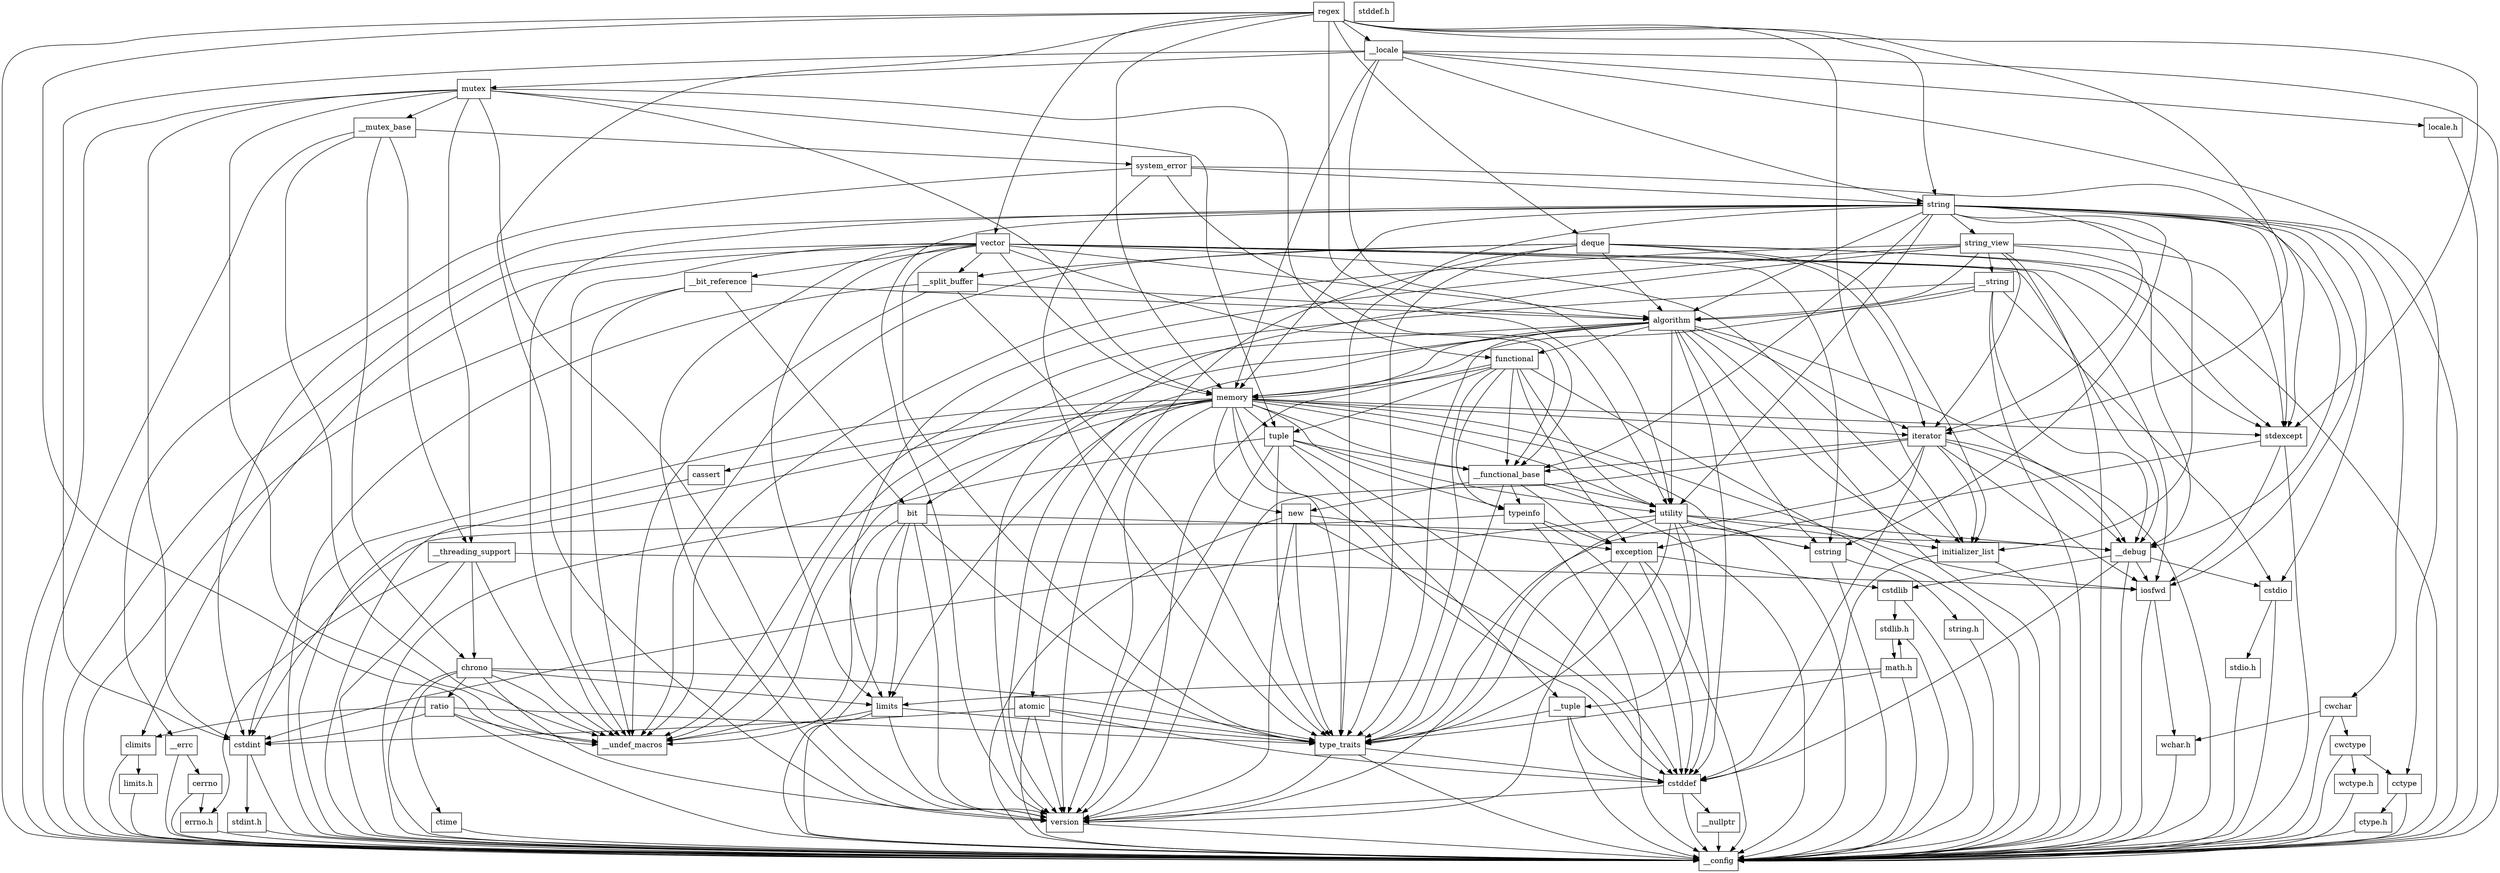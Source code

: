digraph "dependencies" {
  header_1 [ shape="box", label="regex"];
  header_2 [ shape="box", label="__config"];
  header_11 [ shape="box", label="stdexcept"];
  header_12 [ shape="box", label="exception"];
  header_13 [ shape="box", label="cstddef"];
  header_14 [ shape="box", label="version"];
  header_17 [ shape="box", label="__nullptr"];
  header_18 [ shape="box", label="cstdlib"];
  header_19 [ shape="box", label="stdlib.h"];
  header_22 [ shape="box", label="stddef.h"];
  header_53 [ shape="box", label="math.h"];
  header_65 [ shape="box", label="type_traits"];
  header_66 [ shape="box", label="limits"];
  header_67 [ shape="box", label="__undef_macros"];
  header_68 [ shape="box", label="iosfwd"];
  header_69 [ shape="box", label="wchar.h"];
  header_78 [ shape="box", label="__locale"];
  header_79 [ shape="box", label="string"];
  header_80 [ shape="box", label="string_view"];
  header_81 [ shape="box", label="__string"];
  header_82 [ shape="box", label="algorithm"];
  header_83 [ shape="box", label="initializer_list"];
  header_84 [ shape="box", label="cstring"];
  header_85 [ shape="box", label="string.h"];
  header_88 [ shape="box", label="utility"];
  header_89 [ shape="box", label="__tuple"];
  header_90 [ shape="box", label="cstdint"];
  header_91 [ shape="box", label="stdint.h"];
  header_95 [ shape="box", label="__debug"];
  header_96 [ shape="box", label="cstdio"];
  header_97 [ shape="box", label="stdio.h"];
  header_106 [ shape="box", label="memory"];
  header_107 [ shape="box", label="typeinfo"];
  header_108 [ shape="box", label="new"];
  header_109 [ shape="box", label="iterator"];
  header_110 [ shape="box", label="__functional_base"];
  header_111 [ shape="box", label="tuple"];
  header_112 [ shape="box", label="cassert"];
  header_114 [ shape="box", label="atomic"];
  header_115 [ shape="box", label="functional"];
  header_116 [ shape="box", label="bit"];
  header_117 [ shape="box", label="cwchar"];
  header_118 [ shape="box", label="cwctype"];
  header_119 [ shape="box", label="cctype"];
  header_120 [ shape="box", label="ctype.h"];
  header_122 [ shape="box", label="wctype.h"];
  header_125 [ shape="box", label="mutex"];
  header_126 [ shape="box", label="__mutex_base"];
  header_127 [ shape="box", label="chrono"];
  header_128 [ shape="box", label="ctime"];
  header_134 [ shape="box", label="ratio"];
  header_135 [ shape="box", label="climits"];
  header_136 [ shape="box", label="limits.h"];
  header_145 [ shape="box", label="system_error"];
  header_146 [ shape="box", label="__errc"];
  header_147 [ shape="box", label="cerrno"];
  header_148 [ shape="box", label="errno.h"];
  header_156 [ shape="box", label="__threading_support"];
  header_162 [ shape="box", label="locale.h"];
  header_165 [ shape="box", label="vector"];
  header_166 [ shape="box", label="__bit_reference"];
  header_167 [ shape="box", label="__split_buffer"];
  header_168 [ shape="box", label="deque"];
  header_14 -> header_2;
  header_85 -> header_2;
  header_117 -> header_2;
  header_117 -> header_118;
  header_117 -> header_69;
  header_108 -> header_2;
  header_108 -> header_12;
  header_108 -> header_65;
  header_108 -> header_13;
  header_108 -> header_14;
  header_84 -> header_2;
  header_84 -> header_85;
  header_109 -> header_2;
  header_109 -> header_68;
  header_109 -> header_110;
  header_109 -> header_65;
  header_109 -> header_13;
  header_109 -> header_83;
  header_109 -> header_14;
  header_109 -> header_95;
  header_89 -> header_2;
  header_89 -> header_13;
  header_89 -> header_65;
  header_53 -> header_2;
  header_53 -> header_19;
  header_53 -> header_65;
  header_53 -> header_66;
  header_68 -> header_2;
  header_68 -> header_69;
  header_116 -> header_2;
  header_116 -> header_66;
  header_116 -> header_65;
  header_116 -> header_14;
  header_116 -> header_95;
  header_116 -> header_67;
  header_69 -> header_2;
  header_166 -> header_2;
  header_166 -> header_116;
  header_166 -> header_82;
  header_166 -> header_67;
  header_11 -> header_2;
  header_11 -> header_12;
  header_11 -> header_68;
  header_146 -> header_2;
  header_146 -> header_147;
  header_162 -> header_2;
  header_79 -> header_2;
  header_79 -> header_80;
  header_79 -> header_68;
  header_79 -> header_84;
  header_79 -> header_96;
  header_79 -> header_117;
  header_79 -> header_82;
  header_79 -> header_109;
  header_79 -> header_88;
  header_79 -> header_106;
  header_79 -> header_11;
  header_79 -> header_65;
  header_79 -> header_83;
  header_79 -> header_110;
  header_79 -> header_14;
  header_79 -> header_90;
  header_79 -> header_95;
  header_79 -> header_67;
  header_125 -> header_2;
  header_125 -> header_126;
  header_125 -> header_90;
  header_125 -> header_115;
  header_125 -> header_106;
  header_125 -> header_111;
  header_125 -> header_14;
  header_125 -> header_156;
  header_125 -> header_67;
  header_80 -> header_2;
  header_80 -> header_81;
  header_80 -> header_82;
  header_80 -> header_109;
  header_80 -> header_66;
  header_80 -> header_11;
  header_80 -> header_14;
  header_80 -> header_95;
  header_80 -> header_67;
  header_107 -> header_2;
  header_107 -> header_12;
  header_107 -> header_13;
  header_107 -> header_90;
  header_148 -> header_2;
  header_127 -> header_2;
  header_127 -> header_128;
  header_127 -> header_65;
  header_127 -> header_134;
  header_127 -> header_66;
  header_127 -> header_14;
  header_127 -> header_67;
  header_18 -> header_2;
  header_18 -> header_19;
  header_126 -> header_2;
  header_126 -> header_127;
  header_126 -> header_145;
  header_126 -> header_156;
  header_126 -> header_67;
  header_1 -> header_2;
  header_1 -> header_11;
  header_1 -> header_78;
  header_1 -> header_83;
  header_1 -> header_88;
  header_1 -> header_109;
  header_1 -> header_79;
  header_1 -> header_106;
  header_1 -> header_165;
  header_1 -> header_168;
  header_1 -> header_14;
  header_1 -> header_67;
  header_128 -> header_2;
  header_111 -> header_2;
  header_111 -> header_89;
  header_111 -> header_13;
  header_111 -> header_65;
  header_111 -> header_110;
  header_111 -> header_88;
  header_111 -> header_14;
  header_167 -> header_2;
  header_167 -> header_65;
  header_167 -> header_82;
  header_167 -> header_67;
  header_82 -> header_2;
  header_82 -> header_83;
  header_82 -> header_65;
  header_82 -> header_84;
  header_82 -> header_88;
  header_82 -> header_106;
  header_82 -> header_115;
  header_82 -> header_109;
  header_82 -> header_13;
  header_82 -> header_116;
  header_82 -> header_14;
  header_82 -> header_95;
  header_82 -> header_67;
  header_114 -> header_2;
  header_114 -> header_13;
  header_114 -> header_90;
  header_114 -> header_65;
  header_114 -> header_14;
  header_81 -> header_2;
  header_81 -> header_82;
  header_81 -> header_96;
  header_81 -> header_106;
  header_81 -> header_95;
  header_81 -> header_67;
  header_106 -> header_2;
  header_106 -> header_65;
  header_106 -> header_107;
  header_106 -> header_13;
  header_106 -> header_90;
  header_106 -> header_108;
  header_106 -> header_88;
  header_106 -> header_66;
  header_106 -> header_109;
  header_106 -> header_110;
  header_106 -> header_68;
  header_106 -> header_111;
  header_106 -> header_11;
  header_106 -> header_84;
  header_106 -> header_112;
  header_106 -> header_114;
  header_106 -> header_14;
  header_106 -> header_67;
  header_19 -> header_2;
  header_19 -> header_53;
  header_83 -> header_2;
  header_83 -> header_13;
  header_13 -> header_2;
  header_13 -> header_14;
  header_13 -> header_17;
  header_112 -> header_2;
  header_78 -> header_2;
  header_78 -> header_79;
  header_78 -> header_106;
  header_78 -> header_88;
  header_78 -> header_125;
  header_78 -> header_90;
  header_78 -> header_119;
  header_78 -> header_162;
  header_156 -> header_2;
  header_156 -> header_127;
  header_156 -> header_68;
  header_156 -> header_148;
  header_156 -> header_67;
  header_119 -> header_2;
  header_119 -> header_120;
  header_66 -> header_2;
  header_66 -> header_65;
  header_66 -> header_67;
  header_66 -> header_14;
  header_168 -> header_2;
  header_168 -> header_167;
  header_168 -> header_65;
  header_168 -> header_83;
  header_168 -> header_109;
  header_168 -> header_82;
  header_168 -> header_11;
  header_168 -> header_14;
  header_168 -> header_67;
  header_115 -> header_2;
  header_115 -> header_65;
  header_115 -> header_107;
  header_115 -> header_12;
  header_115 -> header_106;
  header_115 -> header_111;
  header_115 -> header_88;
  header_115 -> header_14;
  header_115 -> header_110;
  header_95 -> header_2;
  header_95 -> header_68;
  header_95 -> header_18;
  header_95 -> header_96;
  header_95 -> header_13;
  header_12 -> header_2;
  header_12 -> header_13;
  header_12 -> header_18;
  header_12 -> header_65;
  header_12 -> header_14;
  header_17 -> header_2;
  header_88 -> header_2;
  header_88 -> header_89;
  header_88 -> header_65;
  header_88 -> header_83;
  header_88 -> header_13;
  header_88 -> header_84;
  header_88 -> header_90;
  header_88 -> header_14;
  header_88 -> header_95;
  header_120 -> header_2;
  header_96 -> header_2;
  header_96 -> header_97;
  header_134 -> header_2;
  header_134 -> header_90;
  header_134 -> header_135;
  header_134 -> header_65;
  header_134 -> header_67;
  header_97 -> header_2;
  header_118 -> header_2;
  header_118 -> header_119;
  header_118 -> header_122;
  header_122 -> header_2;
  header_65 -> header_2;
  header_65 -> header_13;
  header_65 -> header_14;
  header_90 -> header_2;
  header_90 -> header_91;
  header_165 -> header_2;
  header_165 -> header_68;
  header_165 -> header_166;
  header_165 -> header_65;
  header_165 -> header_135;
  header_165 -> header_66;
  header_165 -> header_83;
  header_165 -> header_106;
  header_165 -> header_11;
  header_165 -> header_82;
  header_165 -> header_84;
  header_165 -> header_14;
  header_165 -> header_167;
  header_165 -> header_110;
  header_165 -> header_95;
  header_165 -> header_67;
  header_110 -> header_2;
  header_110 -> header_65;
  header_110 -> header_107;
  header_110 -> header_12;
  header_110 -> header_108;
  header_110 -> header_88;
  header_145 -> header_146;
  header_145 -> header_65;
  header_145 -> header_11;
  header_145 -> header_110;
  header_145 -> header_79;
  header_91 -> header_2;
  header_136 -> header_2;
  header_135 -> header_2;
  header_135 -> header_136;
  header_147 -> header_2;
  header_147 -> header_148;
}